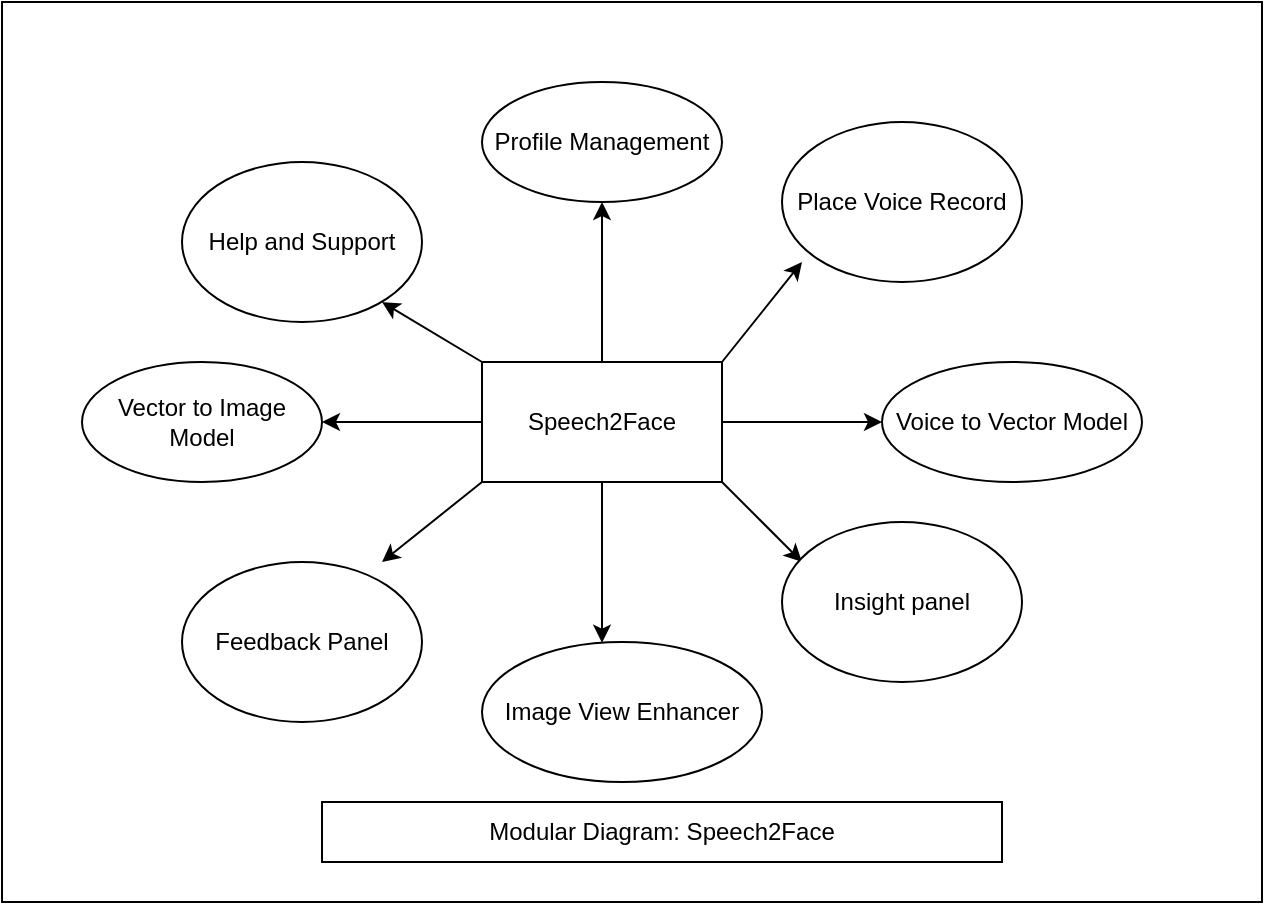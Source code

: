 <mxfile version="20.6.0" type="device"><diagram id="JzhZpX_1i9ezKHIEsKG8" name="Page-1"><mxGraphModel dx="868" dy="482" grid="1" gridSize="10" guides="1" tooltips="1" connect="1" arrows="1" fold="1" page="1" pageScale="1" pageWidth="850" pageHeight="1100" math="0" shadow="0"><root><mxCell id="0"/><mxCell id="1" parent="0"/><mxCell id="-LU7Gwnx-j8KfDda1nST-20" value="" style="rounded=0;whiteSpace=wrap;html=1;" vertex="1" parent="1"><mxGeometry x="120" y="40" width="630" height="450" as="geometry"/></mxCell><mxCell id="-LU7Gwnx-j8KfDda1nST-3" value="" style="edgeStyle=orthogonalEdgeStyle;rounded=0;orthogonalLoop=1;jettySize=auto;html=1;" edge="1" parent="1" source="-LU7Gwnx-j8KfDda1nST-1" target="-LU7Gwnx-j8KfDda1nST-2"><mxGeometry relative="1" as="geometry"/></mxCell><mxCell id="-LU7Gwnx-j8KfDda1nST-5" value="" style="edgeStyle=orthogonalEdgeStyle;rounded=0;orthogonalLoop=1;jettySize=auto;html=1;" edge="1" parent="1" source="-LU7Gwnx-j8KfDda1nST-1" target="-LU7Gwnx-j8KfDda1nST-4"><mxGeometry relative="1" as="geometry"/></mxCell><mxCell id="-LU7Gwnx-j8KfDda1nST-7" value="" style="edgeStyle=orthogonalEdgeStyle;rounded=0;orthogonalLoop=1;jettySize=auto;html=1;" edge="1" parent="1" source="-LU7Gwnx-j8KfDda1nST-1" target="-LU7Gwnx-j8KfDda1nST-6"><mxGeometry relative="1" as="geometry"/></mxCell><mxCell id="-LU7Gwnx-j8KfDda1nST-9" value="" style="edgeStyle=orthogonalEdgeStyle;rounded=0;orthogonalLoop=1;jettySize=auto;html=1;" edge="1" parent="1" source="-LU7Gwnx-j8KfDda1nST-1" target="-LU7Gwnx-j8KfDda1nST-8"><mxGeometry relative="1" as="geometry"><Array as="points"><mxPoint x="420" y="350"/><mxPoint x="420" y="350"/></Array></mxGeometry></mxCell><mxCell id="-LU7Gwnx-j8KfDda1nST-1" value="Speech2Face" style="rounded=0;whiteSpace=wrap;html=1;" vertex="1" parent="1"><mxGeometry x="360" y="220" width="120" height="60" as="geometry"/></mxCell><mxCell id="-LU7Gwnx-j8KfDda1nST-2" value="Profile Management" style="ellipse;whiteSpace=wrap;html=1;rounded=0;" vertex="1" parent="1"><mxGeometry x="360" y="80" width="120" height="60" as="geometry"/></mxCell><mxCell id="-LU7Gwnx-j8KfDda1nST-4" value="Vector to Image Model" style="ellipse;whiteSpace=wrap;html=1;rounded=0;" vertex="1" parent="1"><mxGeometry x="160" y="220" width="120" height="60" as="geometry"/></mxCell><mxCell id="-LU7Gwnx-j8KfDda1nST-6" value="Voice to Vector Model" style="ellipse;whiteSpace=wrap;html=1;rounded=0;" vertex="1" parent="1"><mxGeometry x="560" y="220" width="130" height="60" as="geometry"/></mxCell><mxCell id="-LU7Gwnx-j8KfDda1nST-8" value="Image View Enhancer" style="ellipse;whiteSpace=wrap;html=1;rounded=0;" vertex="1" parent="1"><mxGeometry x="360" y="360" width="140" height="70" as="geometry"/></mxCell><mxCell id="-LU7Gwnx-j8KfDda1nST-11" value="" style="endArrow=classic;html=1;rounded=0;exitX=0;exitY=1;exitDx=0;exitDy=0;" edge="1" parent="1" source="-LU7Gwnx-j8KfDda1nST-1"><mxGeometry width="50" height="50" relative="1" as="geometry"><mxPoint x="280" y="360" as="sourcePoint"/><mxPoint x="310" y="320" as="targetPoint"/></mxGeometry></mxCell><mxCell id="-LU7Gwnx-j8KfDda1nST-13" value="" style="endArrow=classic;html=1;rounded=0;exitX=0;exitY=1;exitDx=0;exitDy=0;" edge="1" parent="1"><mxGeometry width="50" height="50" relative="1" as="geometry"><mxPoint x="360" y="220" as="sourcePoint"/><mxPoint x="310" y="190" as="targetPoint"/></mxGeometry></mxCell><mxCell id="-LU7Gwnx-j8KfDda1nST-14" value="" style="endArrow=classic;html=1;rounded=0;exitX=1;exitY=0;exitDx=0;exitDy=0;" edge="1" parent="1" source="-LU7Gwnx-j8KfDda1nST-1"><mxGeometry width="50" height="50" relative="1" as="geometry"><mxPoint x="540" y="160" as="sourcePoint"/><mxPoint x="520" y="170" as="targetPoint"/></mxGeometry></mxCell><mxCell id="-LU7Gwnx-j8KfDda1nST-15" value="" style="endArrow=classic;html=1;rounded=0;exitX=0;exitY=1;exitDx=0;exitDy=0;" edge="1" parent="1"><mxGeometry width="50" height="50" relative="1" as="geometry"><mxPoint x="480" y="280" as="sourcePoint"/><mxPoint x="520" y="320" as="targetPoint"/></mxGeometry></mxCell><mxCell id="-LU7Gwnx-j8KfDda1nST-16" value="Insight panel" style="ellipse;whiteSpace=wrap;html=1;" vertex="1" parent="1"><mxGeometry x="510" y="300" width="120" height="80" as="geometry"/></mxCell><mxCell id="-LU7Gwnx-j8KfDda1nST-17" value="Feedback Panel" style="ellipse;whiteSpace=wrap;html=1;" vertex="1" parent="1"><mxGeometry x="210" y="320" width="120" height="80" as="geometry"/></mxCell><mxCell id="-LU7Gwnx-j8KfDda1nST-18" value="Help and Support" style="ellipse;whiteSpace=wrap;html=1;" vertex="1" parent="1"><mxGeometry x="210" y="120" width="120" height="80" as="geometry"/></mxCell><mxCell id="-LU7Gwnx-j8KfDda1nST-19" value="Place Voice Record" style="ellipse;whiteSpace=wrap;html=1;" vertex="1" parent="1"><mxGeometry x="510" y="100" width="120" height="80" as="geometry"/></mxCell><mxCell id="-LU7Gwnx-j8KfDda1nST-23" value="Modular Diagram: Speech2Face" style="rounded=0;whiteSpace=wrap;html=1;" vertex="1" parent="1"><mxGeometry x="280" y="440" width="340" height="30" as="geometry"/></mxCell></root></mxGraphModel></diagram></mxfile>
